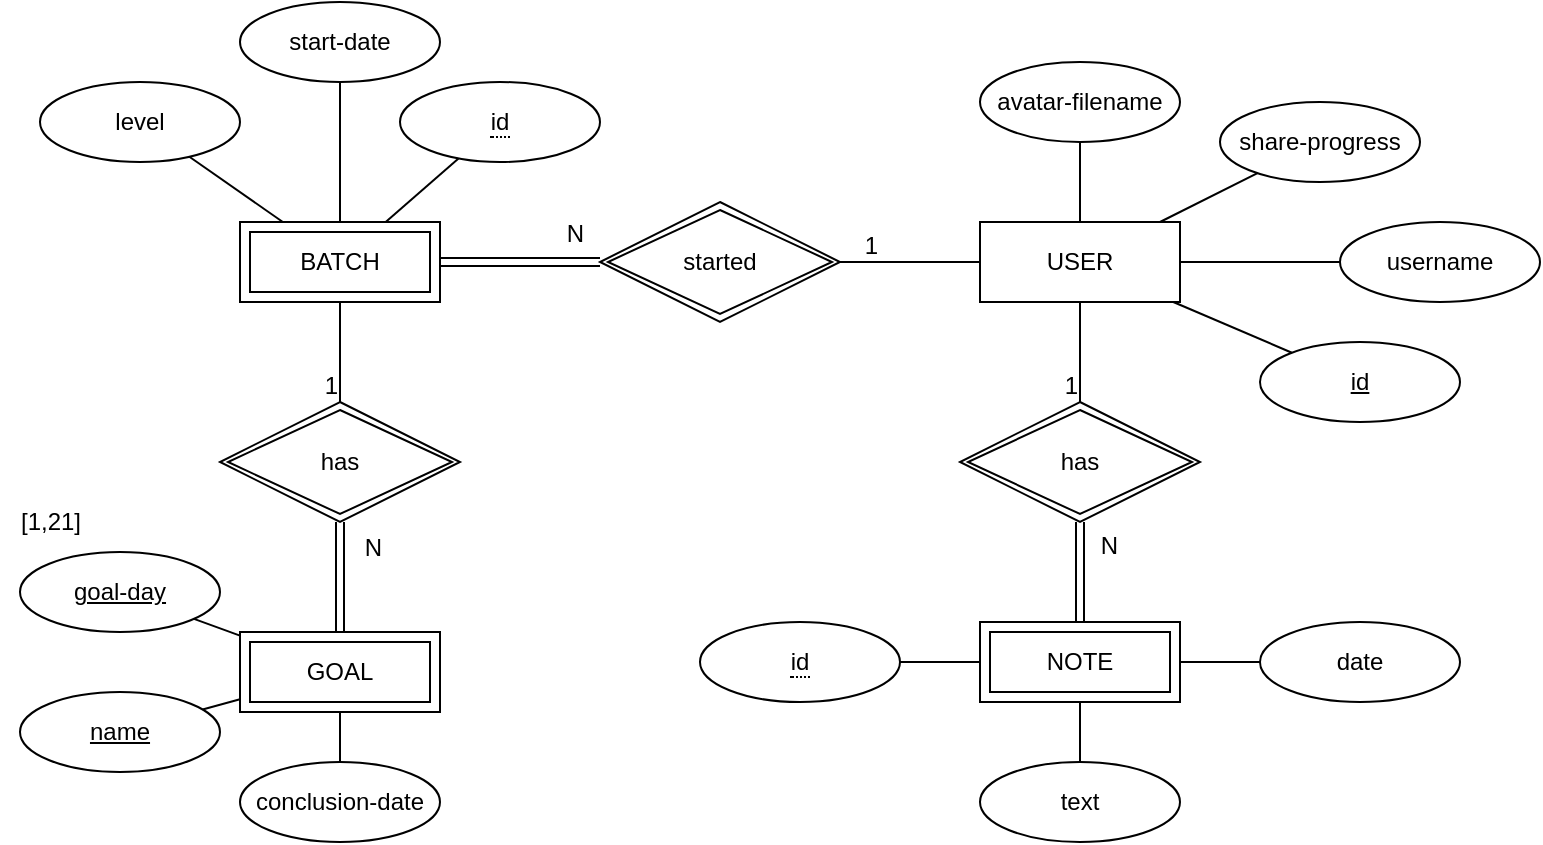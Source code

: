 <mxfile version="24.7.7">
  <diagram name="Page-1" id="S2m-dytdy99O4l6GH0D5">
    <mxGraphModel dx="1805" dy="492" grid="1" gridSize="10" guides="1" tooltips="1" connect="1" arrows="1" fold="1" page="1" pageScale="1" pageWidth="850" pageHeight="1100" math="0" shadow="0">
      <root>
        <mxCell id="0" />
        <mxCell id="1" parent="0" />
        <mxCell id="hMQUEWpmmCufe4tWF-5V-1" value="USER" style="whiteSpace=wrap;html=1;align=center;" vertex="1" parent="1">
          <mxGeometry x="370" y="260" width="100" height="40" as="geometry" />
        </mxCell>
        <mxCell id="hMQUEWpmmCufe4tWF-5V-2" value="id" style="ellipse;whiteSpace=wrap;html=1;align=center;fontStyle=4;" vertex="1" parent="1">
          <mxGeometry x="510" y="320" width="100" height="40" as="geometry" />
        </mxCell>
        <mxCell id="hMQUEWpmmCufe4tWF-5V-3" value="" style="endArrow=none;html=1;rounded=0;" edge="1" parent="1" source="hMQUEWpmmCufe4tWF-5V-2" target="hMQUEWpmmCufe4tWF-5V-1">
          <mxGeometry width="50" height="50" relative="1" as="geometry">
            <mxPoint x="400" y="310" as="sourcePoint" />
            <mxPoint x="450" y="260" as="targetPoint" />
          </mxGeometry>
        </mxCell>
        <mxCell id="hMQUEWpmmCufe4tWF-5V-4" value="username" style="ellipse;whiteSpace=wrap;html=1;align=center;fontStyle=0;strokeColor=default;" vertex="1" parent="1">
          <mxGeometry x="550" y="260" width="100" height="40" as="geometry" />
        </mxCell>
        <mxCell id="hMQUEWpmmCufe4tWF-5V-5" value="" style="endArrow=none;html=1;rounded=0;" edge="1" parent="1" source="hMQUEWpmmCufe4tWF-5V-4" target="hMQUEWpmmCufe4tWF-5V-1">
          <mxGeometry width="50" height="50" relative="1" as="geometry">
            <mxPoint x="333" y="218" as="sourcePoint" />
            <mxPoint x="403" y="270" as="targetPoint" />
          </mxGeometry>
        </mxCell>
        <mxCell id="hMQUEWpmmCufe4tWF-5V-8" value="" style="endArrow=none;html=1;rounded=0;" edge="1" source="hMQUEWpmmCufe4tWF-5V-9" parent="1" target="hMQUEWpmmCufe4tWF-5V-56">
          <mxGeometry width="50" height="50" relative="1" as="geometry">
            <mxPoint x="408" y="-222" as="sourcePoint" />
            <mxPoint x="496" y="-180" as="targetPoint" />
          </mxGeometry>
        </mxCell>
        <mxCell id="hMQUEWpmmCufe4tWF-5V-9" value="level" style="ellipse;whiteSpace=wrap;html=1;align=center;fontStyle=0;strokeColor=default;" vertex="1" parent="1">
          <mxGeometry x="-100" y="190" width="100" height="40" as="geometry" />
        </mxCell>
        <mxCell id="hMQUEWpmmCufe4tWF-5V-10" value="avatar-filename" style="ellipse;whiteSpace=wrap;html=1;align=center;fontStyle=0;strokeColor=default;" vertex="1" parent="1">
          <mxGeometry x="370" y="180" width="100" height="40" as="geometry" />
        </mxCell>
        <mxCell id="hMQUEWpmmCufe4tWF-5V-11" value="" style="endArrow=none;html=1;rounded=0;" edge="1" source="hMQUEWpmmCufe4tWF-5V-10" parent="1" target="hMQUEWpmmCufe4tWF-5V-1">
          <mxGeometry width="50" height="50" relative="1" as="geometry">
            <mxPoint x="568" y="218" as="sourcePoint" />
            <mxPoint x="526" y="260" as="targetPoint" />
          </mxGeometry>
        </mxCell>
        <mxCell id="hMQUEWpmmCufe4tWF-5V-12" value="start-date" style="ellipse;whiteSpace=wrap;html=1;align=center;fontStyle=0;strokeColor=default;" vertex="1" parent="1">
          <mxGeometry y="150" width="100" height="40" as="geometry" />
        </mxCell>
        <mxCell id="hMQUEWpmmCufe4tWF-5V-13" value="" style="endArrow=none;html=1;rounded=0;" edge="1" source="hMQUEWpmmCufe4tWF-5V-12" parent="1" target="hMQUEWpmmCufe4tWF-5V-56">
          <mxGeometry width="50" height="50" relative="1" as="geometry">
            <mxPoint x="677" y="218" as="sourcePoint" />
            <mxPoint x="540" y="260" as="targetPoint" />
          </mxGeometry>
        </mxCell>
        <mxCell id="hMQUEWpmmCufe4tWF-5V-14" value="share-progress" style="ellipse;whiteSpace=wrap;html=1;align=center;fontStyle=0;strokeColor=default;" vertex="1" parent="1">
          <mxGeometry x="490" y="200" width="100" height="40" as="geometry" />
        </mxCell>
        <mxCell id="hMQUEWpmmCufe4tWF-5V-15" value="" style="endArrow=none;html=1;rounded=0;" edge="1" source="hMQUEWpmmCufe4tWF-5V-14" parent="1" target="hMQUEWpmmCufe4tWF-5V-1">
          <mxGeometry width="50" height="50" relative="1" as="geometry">
            <mxPoint x="770" y="258" as="sourcePoint" />
            <mxPoint x="540" y="300" as="targetPoint" />
          </mxGeometry>
        </mxCell>
        <mxCell id="hMQUEWpmmCufe4tWF-5V-23" value="" style="endArrow=none;html=1;rounded=0;" edge="1" parent="1" source="hMQUEWpmmCufe4tWF-5V-1" target="hMQUEWpmmCufe4tWF-5V-33">
          <mxGeometry relative="1" as="geometry">
            <mxPoint x="420" y="320" as="sourcePoint" />
            <mxPoint x="420" y="350" as="targetPoint" />
          </mxGeometry>
        </mxCell>
        <mxCell id="hMQUEWpmmCufe4tWF-5V-25" value="1" style="resizable=0;html=1;whiteSpace=wrap;align=right;verticalAlign=bottom;" connectable="0" vertex="1" parent="hMQUEWpmmCufe4tWF-5V-23">
          <mxGeometry x="1" relative="1" as="geometry" />
        </mxCell>
        <mxCell id="hMQUEWpmmCufe4tWF-5V-28" value="text" style="ellipse;whiteSpace=wrap;html=1;align=center;fontStyle=0;strokeColor=default;" vertex="1" parent="1">
          <mxGeometry x="370" y="530" width="100" height="40" as="geometry" />
        </mxCell>
        <mxCell id="hMQUEWpmmCufe4tWF-5V-29" value="date" style="ellipse;whiteSpace=wrap;html=1;align=center;fontStyle=0;strokeColor=default;" vertex="1" parent="1">
          <mxGeometry x="510" y="460" width="100" height="40" as="geometry" />
        </mxCell>
        <mxCell id="hMQUEWpmmCufe4tWF-5V-30" value="" style="endArrow=none;html=1;rounded=0;" edge="1" parent="1" source="hMQUEWpmmCufe4tWF-5V-32" target="hMQUEWpmmCufe4tWF-5V-28">
          <mxGeometry width="50" height="50" relative="1" as="geometry">
            <mxPoint x="402.857" y="500.0" as="sourcePoint" />
            <mxPoint x="426" y="270" as="targetPoint" />
          </mxGeometry>
        </mxCell>
        <mxCell id="hMQUEWpmmCufe4tWF-5V-31" value="" style="endArrow=none;html=1;rounded=0;" edge="1" parent="1" source="hMQUEWpmmCufe4tWF-5V-32" target="hMQUEWpmmCufe4tWF-5V-29">
          <mxGeometry width="50" height="50" relative="1" as="geometry">
            <mxPoint x="442.857" y="500.0" as="sourcePoint" />
            <mxPoint x="386" y="541" as="targetPoint" />
          </mxGeometry>
        </mxCell>
        <mxCell id="hMQUEWpmmCufe4tWF-5V-32" value="NOTE" style="shape=ext;margin=3;double=1;whiteSpace=wrap;html=1;align=center;" vertex="1" parent="1">
          <mxGeometry x="370" y="460" width="100" height="40" as="geometry" />
        </mxCell>
        <mxCell id="hMQUEWpmmCufe4tWF-5V-33" value="has" style="shape=rhombus;double=1;perimeter=rhombusPerimeter;whiteSpace=wrap;html=1;align=center;" vertex="1" parent="1">
          <mxGeometry x="360" y="350" width="120" height="60" as="geometry" />
        </mxCell>
        <mxCell id="hMQUEWpmmCufe4tWF-5V-34" value="" style="shape=link;html=1;rounded=0;" edge="1" parent="1" source="hMQUEWpmmCufe4tWF-5V-32" target="hMQUEWpmmCufe4tWF-5V-33">
          <mxGeometry relative="1" as="geometry">
            <mxPoint x="360" y="390" as="sourcePoint" />
            <mxPoint x="520" y="390" as="targetPoint" />
          </mxGeometry>
        </mxCell>
        <mxCell id="hMQUEWpmmCufe4tWF-5V-35" value="N" style="resizable=0;html=1;whiteSpace=wrap;align=right;verticalAlign=bottom;" connectable="0" vertex="1" parent="hMQUEWpmmCufe4tWF-5V-34">
          <mxGeometry x="1" relative="1" as="geometry">
            <mxPoint x="20" y="20" as="offset" />
          </mxGeometry>
        </mxCell>
        <mxCell id="hMQUEWpmmCufe4tWF-5V-36" value="&lt;span style=&quot;border-bottom: 1px dotted&quot;&gt;id&lt;/span&gt;" style="ellipse;whiteSpace=wrap;html=1;align=center;" vertex="1" parent="1">
          <mxGeometry x="230" y="460" width="100" height="40" as="geometry" />
        </mxCell>
        <mxCell id="hMQUEWpmmCufe4tWF-5V-37" value="" style="endArrow=none;html=1;rounded=0;" edge="1" parent="1" source="hMQUEWpmmCufe4tWF-5V-32" target="hMQUEWpmmCufe4tWF-5V-36">
          <mxGeometry width="50" height="50" relative="1" as="geometry">
            <mxPoint x="413" y="510" as="sourcePoint" />
            <mxPoint x="386" y="541" as="targetPoint" />
          </mxGeometry>
        </mxCell>
        <mxCell id="hMQUEWpmmCufe4tWF-5V-46" value="name" style="ellipse;whiteSpace=wrap;html=1;align=center;fontStyle=4;" vertex="1" parent="1">
          <mxGeometry x="-110" y="495" width="100" height="40" as="geometry" />
        </mxCell>
        <mxCell id="hMQUEWpmmCufe4tWF-5V-47" value="" style="endArrow=none;html=1;rounded=0;" edge="1" parent="1" source="hMQUEWpmmCufe4tWF-5V-71" target="hMQUEWpmmCufe4tWF-5V-46">
          <mxGeometry width="50" height="50" relative="1" as="geometry">
            <mxPoint y="496.538" as="sourcePoint" />
            <mxPoint x="310" y="364" as="targetPoint" />
          </mxGeometry>
        </mxCell>
        <mxCell id="hMQUEWpmmCufe4tWF-5V-48" value="conclusion-date" style="ellipse;whiteSpace=wrap;html=1;align=center;fontStyle=0;strokeColor=default;" vertex="1" parent="1">
          <mxGeometry y="530" width="100" height="40" as="geometry" />
        </mxCell>
        <mxCell id="hMQUEWpmmCufe4tWF-5V-49" value="" style="endArrow=none;html=1;rounded=0;" edge="1" parent="1" source="hMQUEWpmmCufe4tWF-5V-71" target="hMQUEWpmmCufe4tWF-5V-48">
          <mxGeometry width="50" height="50" relative="1" as="geometry">
            <mxPoint x="50" y="505" as="sourcePoint" />
            <mxPoint x="-52" y="532" as="targetPoint" />
          </mxGeometry>
        </mxCell>
        <mxCell id="hMQUEWpmmCufe4tWF-5V-53" value="&lt;u&gt;goal-day&lt;/u&gt;" style="ellipse;whiteSpace=wrap;html=1;align=center;fontStyle=0;strokeColor=default;" vertex="1" parent="1">
          <mxGeometry x="-110" y="425" width="100" height="40" as="geometry" />
        </mxCell>
        <mxCell id="hMQUEWpmmCufe4tWF-5V-54" value="" style="endArrow=none;html=1;rounded=0;" edge="1" parent="1" source="hMQUEWpmmCufe4tWF-5V-71" target="hMQUEWpmmCufe4tWF-5V-53">
          <mxGeometry width="50" height="50" relative="1" as="geometry">
            <mxPoint y="465.769" as="sourcePoint" />
            <mxPoint x="60" y="435" as="targetPoint" />
          </mxGeometry>
        </mxCell>
        <mxCell id="hMQUEWpmmCufe4tWF-5V-55" value="[1,21]" style="text;html=1;align=center;verticalAlign=middle;resizable=0;points=[];autosize=1;strokeColor=none;fillColor=none;" vertex="1" parent="1">
          <mxGeometry x="-120" y="395" width="50" height="30" as="geometry" />
        </mxCell>
        <mxCell id="hMQUEWpmmCufe4tWF-5V-56" value="BATCH" style="shape=ext;margin=3;double=1;whiteSpace=wrap;html=1;align=center;" vertex="1" parent="1">
          <mxGeometry y="260" width="100" height="40" as="geometry" />
        </mxCell>
        <mxCell id="hMQUEWpmmCufe4tWF-5V-57" value="&lt;span style=&quot;border-bottom: 1px dotted&quot;&gt;id&lt;/span&gt;" style="ellipse;whiteSpace=wrap;html=1;align=center;" vertex="1" parent="1">
          <mxGeometry x="80" y="190" width="100" height="40" as="geometry" />
        </mxCell>
        <mxCell id="hMQUEWpmmCufe4tWF-5V-58" value="" style="endArrow=none;html=1;rounded=0;" edge="1" parent="1" source="hMQUEWpmmCufe4tWF-5V-57" target="hMQUEWpmmCufe4tWF-5V-56">
          <mxGeometry width="50" height="50" relative="1" as="geometry">
            <mxPoint x="-10" y="70" as="sourcePoint" />
            <mxPoint x="30" y="70" as="targetPoint" />
          </mxGeometry>
        </mxCell>
        <mxCell id="hMQUEWpmmCufe4tWF-5V-59" value="has" style="shape=rhombus;double=1;perimeter=rhombusPerimeter;whiteSpace=wrap;html=1;align=center;" vertex="1" parent="1">
          <mxGeometry x="-10" y="350" width="120" height="60" as="geometry" />
        </mxCell>
        <mxCell id="hMQUEWpmmCufe4tWF-5V-62" value="" style="shape=link;html=1;rounded=0;" edge="1" parent="1" source="hMQUEWpmmCufe4tWF-5V-71" target="hMQUEWpmmCufe4tWF-5V-59">
          <mxGeometry relative="1" as="geometry">
            <mxPoint x="50" y="580" as="sourcePoint" />
            <mxPoint x="72" y="431" as="targetPoint" />
          </mxGeometry>
        </mxCell>
        <mxCell id="hMQUEWpmmCufe4tWF-5V-63" value="N" style="resizable=0;html=1;whiteSpace=wrap;align=right;verticalAlign=bottom;" connectable="0" vertex="1" parent="hMQUEWpmmCufe4tWF-5V-62">
          <mxGeometry x="1" relative="1" as="geometry">
            <mxPoint x="22" y="21" as="offset" />
          </mxGeometry>
        </mxCell>
        <mxCell id="hMQUEWpmmCufe4tWF-5V-64" value="started" style="shape=rhombus;double=1;perimeter=rhombusPerimeter;whiteSpace=wrap;html=1;align=center;" vertex="1" parent="1">
          <mxGeometry x="180" y="250" width="120" height="60" as="geometry" />
        </mxCell>
        <mxCell id="hMQUEWpmmCufe4tWF-5V-67" value="" style="shape=link;html=1;rounded=0;" edge="1" parent="1" source="hMQUEWpmmCufe4tWF-5V-56" target="hMQUEWpmmCufe4tWF-5V-64">
          <mxGeometry relative="1" as="geometry">
            <mxPoint x="422" y="270" as="sourcePoint" />
            <mxPoint x="370" y="135" as="targetPoint" />
          </mxGeometry>
        </mxCell>
        <mxCell id="hMQUEWpmmCufe4tWF-5V-68" value="N" style="resizable=0;html=1;whiteSpace=wrap;align=right;verticalAlign=bottom;" connectable="0" vertex="1" parent="hMQUEWpmmCufe4tWF-5V-67">
          <mxGeometry x="1" relative="1" as="geometry">
            <mxPoint x="-7" y="-6" as="offset" />
          </mxGeometry>
        </mxCell>
        <mxCell id="hMQUEWpmmCufe4tWF-5V-69" value="" style="endArrow=none;html=1;rounded=0;" edge="1" parent="1" source="hMQUEWpmmCufe4tWF-5V-1" target="hMQUEWpmmCufe4tWF-5V-64">
          <mxGeometry relative="1" as="geometry">
            <mxPoint x="430" y="310" as="sourcePoint" />
            <mxPoint x="430" y="360" as="targetPoint" />
          </mxGeometry>
        </mxCell>
        <mxCell id="hMQUEWpmmCufe4tWF-5V-70" value="1" style="resizable=0;html=1;whiteSpace=wrap;align=right;verticalAlign=bottom;" connectable="0" vertex="1" parent="hMQUEWpmmCufe4tWF-5V-69">
          <mxGeometry x="1" relative="1" as="geometry">
            <mxPoint x="20" as="offset" />
          </mxGeometry>
        </mxCell>
        <mxCell id="hMQUEWpmmCufe4tWF-5V-71" value="GOAL" style="shape=ext;margin=3;double=1;whiteSpace=wrap;html=1;align=center;" vertex="1" parent="1">
          <mxGeometry y="465" width="100" height="40" as="geometry" />
        </mxCell>
        <mxCell id="hMQUEWpmmCufe4tWF-5V-75" value="" style="endArrow=none;html=1;rounded=0;" edge="1" parent="1" source="hMQUEWpmmCufe4tWF-5V-56" target="hMQUEWpmmCufe4tWF-5V-59">
          <mxGeometry relative="1" as="geometry">
            <mxPoint x="430" y="310" as="sourcePoint" />
            <mxPoint x="430" y="360" as="targetPoint" />
          </mxGeometry>
        </mxCell>
        <mxCell id="hMQUEWpmmCufe4tWF-5V-76" value="1" style="resizable=0;html=1;whiteSpace=wrap;align=right;verticalAlign=bottom;" connectable="0" vertex="1" parent="hMQUEWpmmCufe4tWF-5V-75">
          <mxGeometry x="1" relative="1" as="geometry" />
        </mxCell>
      </root>
    </mxGraphModel>
  </diagram>
</mxfile>
